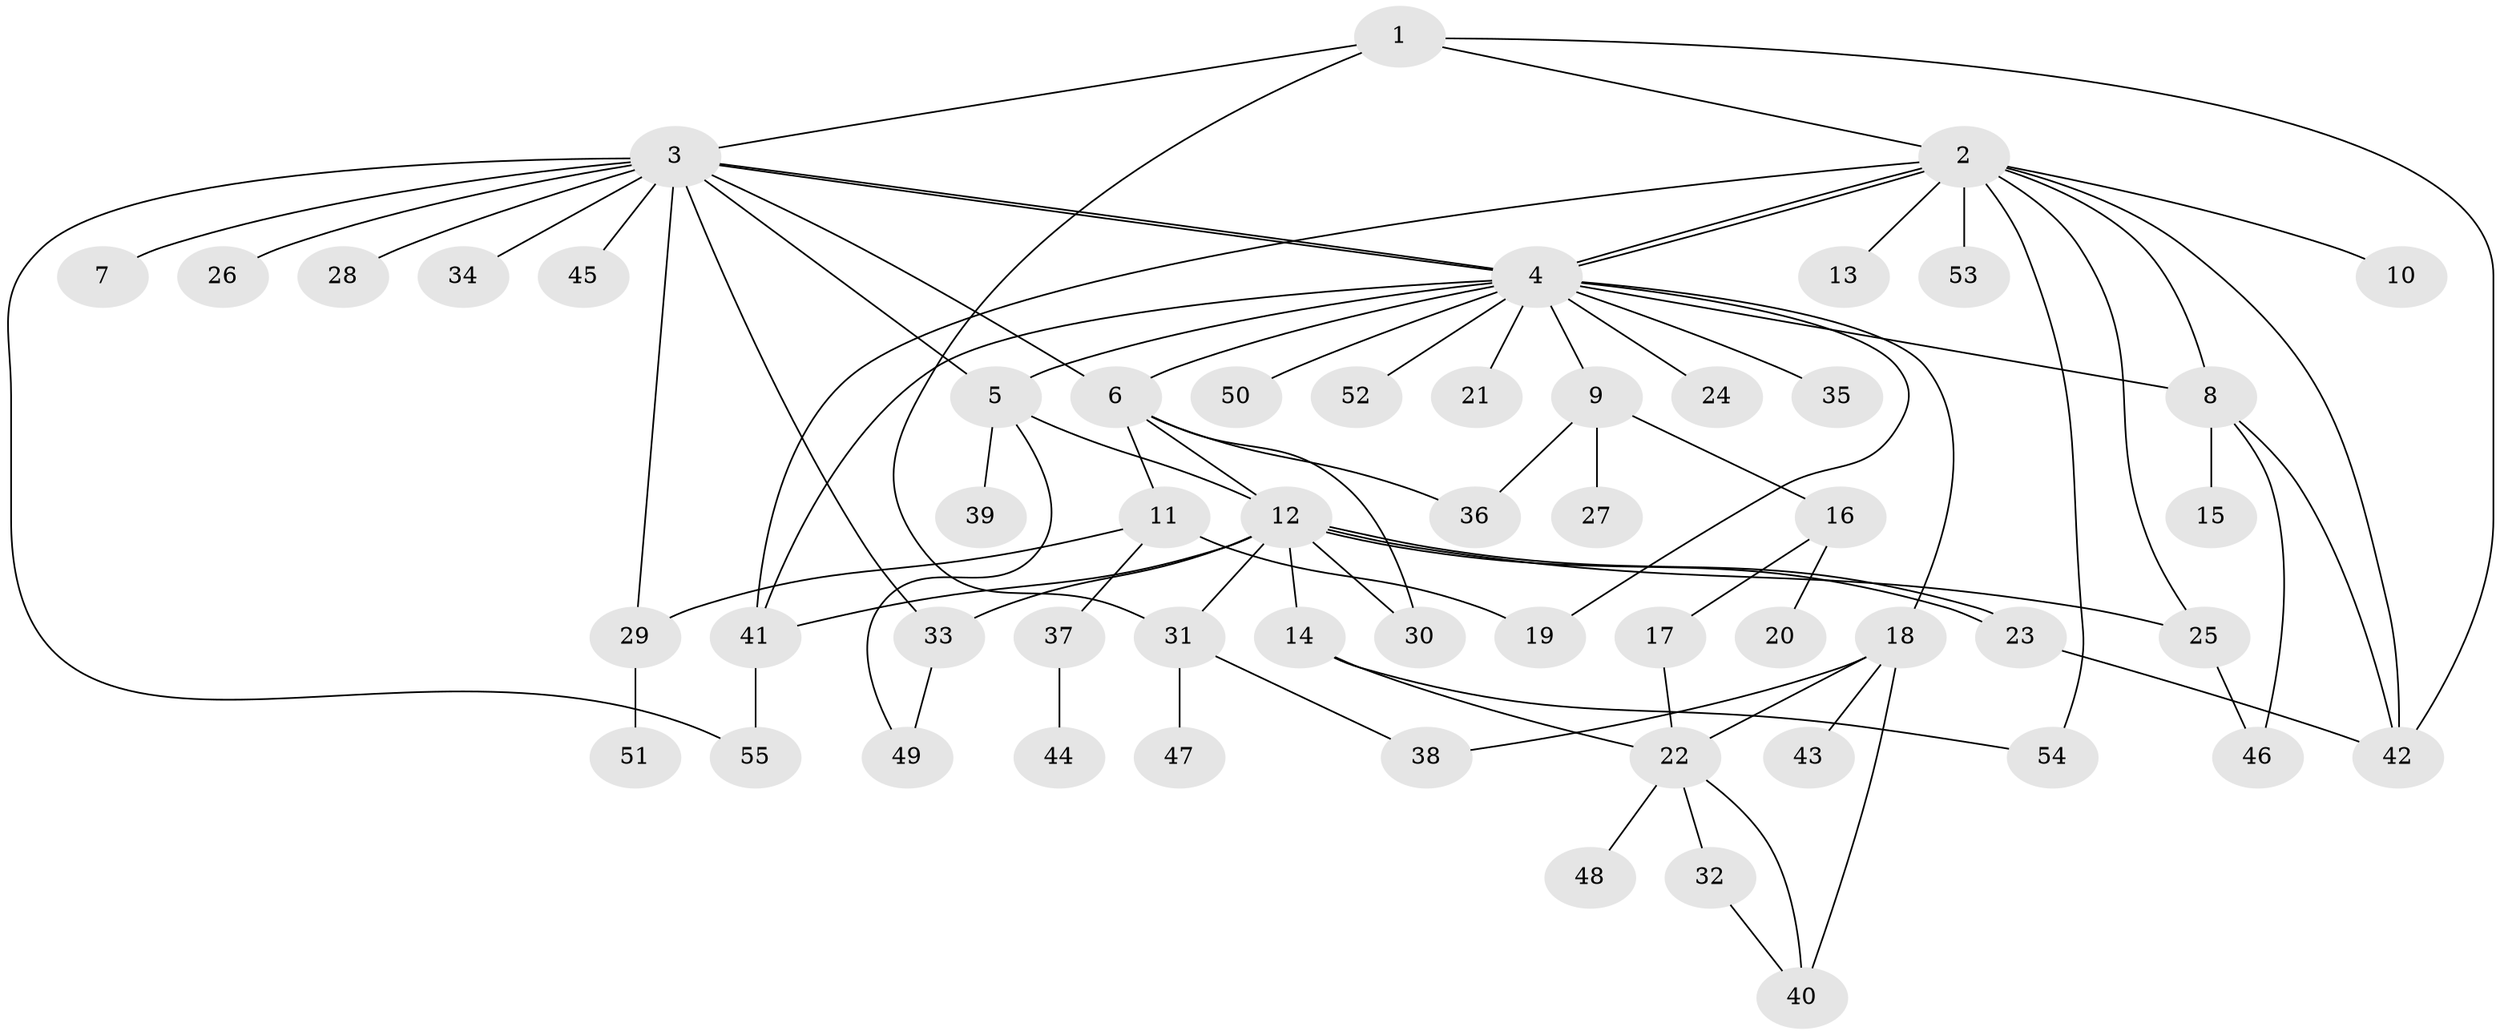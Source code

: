 // coarse degree distribution, {9: 0.07142857142857142, 10: 0.07142857142857142, 4: 0.14285714285714285, 1: 0.4642857142857143, 3: 0.10714285714285714, 2: 0.14285714285714285}
// Generated by graph-tools (version 1.1) at 2025/50/03/04/25 22:50:10]
// undirected, 55 vertices, 83 edges
graph export_dot {
  node [color=gray90,style=filled];
  1;
  2;
  3;
  4;
  5;
  6;
  7;
  8;
  9;
  10;
  11;
  12;
  13;
  14;
  15;
  16;
  17;
  18;
  19;
  20;
  21;
  22;
  23;
  24;
  25;
  26;
  27;
  28;
  29;
  30;
  31;
  32;
  33;
  34;
  35;
  36;
  37;
  38;
  39;
  40;
  41;
  42;
  43;
  44;
  45;
  46;
  47;
  48;
  49;
  50;
  51;
  52;
  53;
  54;
  55;
  1 -- 2;
  1 -- 3;
  1 -- 31;
  1 -- 42;
  2 -- 4;
  2 -- 4;
  2 -- 8;
  2 -- 10;
  2 -- 13;
  2 -- 25;
  2 -- 41;
  2 -- 42;
  2 -- 53;
  2 -- 54;
  3 -- 4;
  3 -- 4;
  3 -- 5;
  3 -- 6;
  3 -- 7;
  3 -- 26;
  3 -- 28;
  3 -- 29;
  3 -- 33;
  3 -- 34;
  3 -- 45;
  3 -- 55;
  4 -- 5;
  4 -- 6;
  4 -- 8;
  4 -- 9;
  4 -- 18;
  4 -- 19;
  4 -- 21;
  4 -- 24;
  4 -- 35;
  4 -- 41;
  4 -- 50;
  4 -- 52;
  5 -- 12;
  5 -- 39;
  5 -- 49;
  6 -- 11;
  6 -- 12;
  6 -- 30;
  6 -- 36;
  8 -- 15;
  8 -- 42;
  8 -- 46;
  9 -- 16;
  9 -- 27;
  9 -- 36;
  11 -- 19;
  11 -- 29;
  11 -- 37;
  12 -- 14;
  12 -- 23;
  12 -- 23;
  12 -- 25;
  12 -- 30;
  12 -- 31;
  12 -- 33;
  12 -- 41;
  14 -- 22;
  14 -- 54;
  16 -- 17;
  16 -- 20;
  17 -- 22;
  18 -- 22;
  18 -- 38;
  18 -- 40;
  18 -- 43;
  22 -- 32;
  22 -- 40;
  22 -- 48;
  23 -- 42;
  25 -- 46;
  29 -- 51;
  31 -- 38;
  31 -- 47;
  32 -- 40;
  33 -- 49;
  37 -- 44;
  41 -- 55;
}
